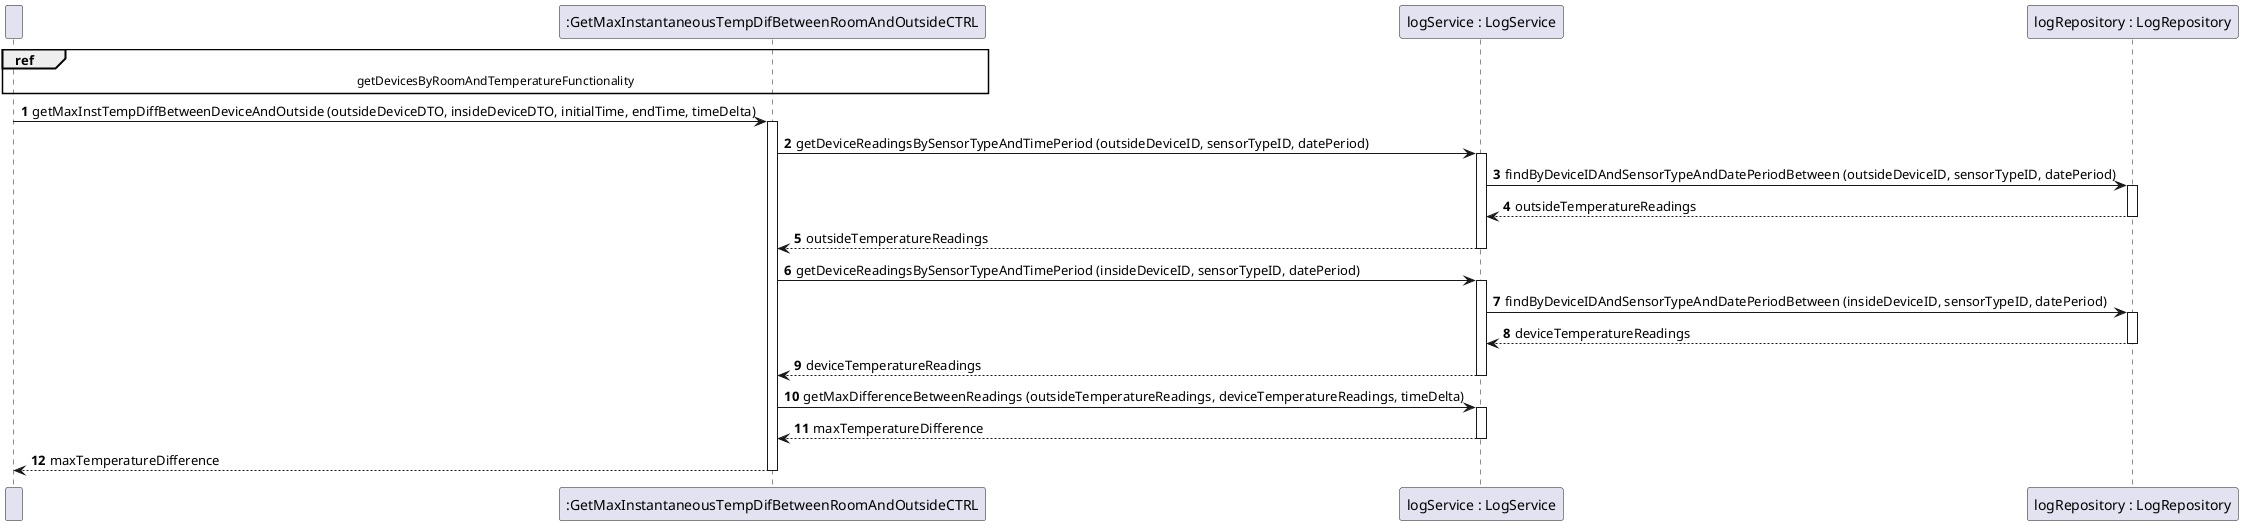 @startuml
!pragma layout smetana

participant " " as User
participant Controller as ":GetMaxInstantaneousTempDifBetweenRoomAndOutsideCTRL"

participant "logService : LogService" as LogService
participant "logRepository : LogRepository" as LogRepository

autonumber

ref over User, Controller: getDevicesByRoomAndTemperatureFunctionality

User -> Controller: getMaxInstTempDiffBetweenDeviceAndOutside (outsideDeviceDTO, insideDeviceDTO, initialTime, endTime, timeDelta)

activate Controller

Controller -> LogService: getDeviceReadingsBySensorTypeAndTimePeriod (outsideDeviceID, sensorTypeID, datePeriod)

activate LogService

LogService -> LogRepository: findByDeviceIDAndSensorTypeAndDatePeriodBetween (outsideDeviceID, sensorTypeID, datePeriod)

activate LogRepository

LogRepository --> LogService: outsideTemperatureReadings

deactivate LogRepository

LogService --> Controller: outsideTemperatureReadings

deactivate LogService

Controller -> LogService: getDeviceReadingsBySensorTypeAndTimePeriod (insideDeviceID, sensorTypeID, datePeriod)

activate LogService

LogService -> LogRepository: findByDeviceIDAndSensorTypeAndDatePeriodBetween (insideDeviceID, sensorTypeID, datePeriod)

activate LogRepository

LogRepository --> LogService: deviceTemperatureReadings

deactivate LogRepository

LogService --> Controller: deviceTemperatureReadings

deactivate LogService

Controller -> LogService: getMaxDifferenceBetweenReadings (outsideTemperatureReadings, deviceTemperatureReadings, timeDelta)

activate LogService

LogService --> Controller: maxTemperatureDifference

deactivate LogService

Controller --> User: maxTemperatureDifference

deactivate Controller


@enduml